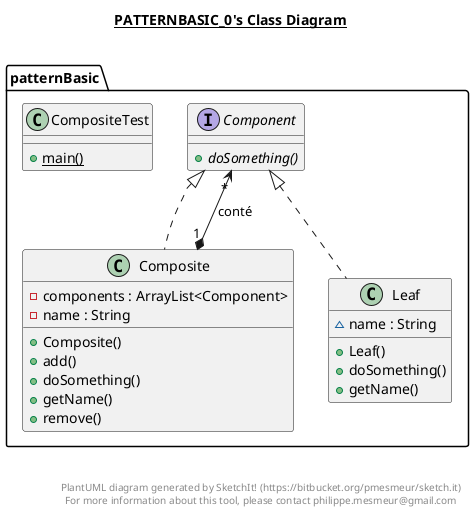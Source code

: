 @startuml

title __PATTERNBASIC_0's Class Diagram__\n

  namespace patternBasic {
      interface patternBasic.Component {
          {abstract} + doSomething()
      }
  }


  namespace patternBasic {

      class patternBasic.Composite {
          - components : ArrayList<Component>
          - name : String
          + Composite()
          + add()
          + doSomething()
          + getName()
          + remove()
      }

  }


  namespace patternBasic {

      class patternBasic.CompositeTest {
          {static} + main()
      }

  }
  

  namespace patternBasic {

      class patternBasic.Leaf {
          ~ name : String
          + Leaf()
          + doSomething()
          + getName()
      }

  }
  

  patternBasic.Composite .up.|> patternBasic.Component
  patternBasic.Leaf .up.|> patternBasic.Component
  patternBasic.Composite "1" *--> "*" patternBasic.Component: conté

right footer


PlantUML diagram generated by SketchIt! (https://bitbucket.org/pmesmeur/sketch.it)
For more information about this tool, please contact philippe.mesmeur@gmail.com
endfooter

@enduml
